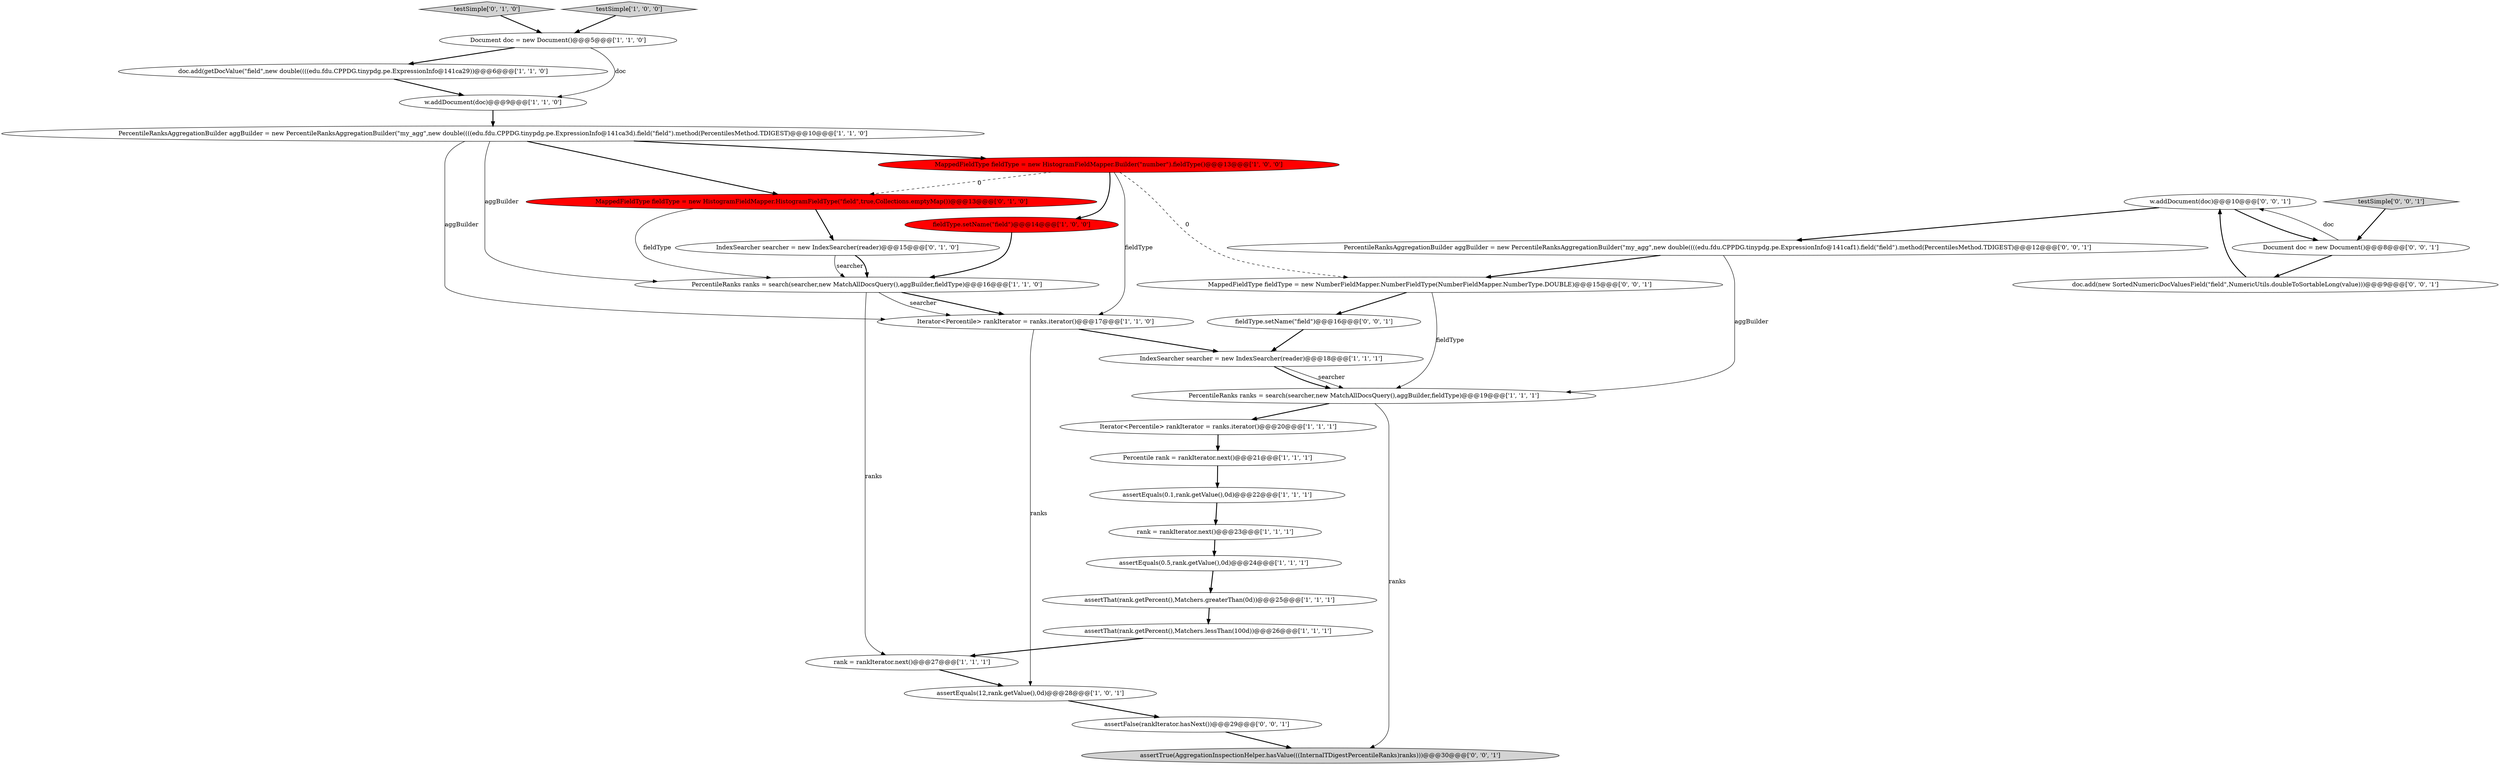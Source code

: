 digraph {
14 [style = filled, label = "doc.add(getDocValue(\"field\",new double((((edu.fdu.CPPDG.tinypdg.pe.ExpressionInfo@141ca29))@@@6@@@['1', '1', '0']", fillcolor = white, shape = ellipse image = "AAA0AAABBB1BBB"];
0 [style = filled, label = "w.addDocument(doc)@@@9@@@['1', '1', '0']", fillcolor = white, shape = ellipse image = "AAA0AAABBB1BBB"];
22 [style = filled, label = "testSimple['0', '1', '0']", fillcolor = lightgray, shape = diamond image = "AAA0AAABBB2BBB"];
24 [style = filled, label = "fieldType.setName(\"field\")@@@16@@@['0', '0', '1']", fillcolor = white, shape = ellipse image = "AAA0AAABBB3BBB"];
30 [style = filled, label = "doc.add(new SortedNumericDocValuesField(\"field\",NumericUtils.doubleToSortableLong(value)))@@@9@@@['0', '0', '1']", fillcolor = white, shape = ellipse image = "AAA0AAABBB3BBB"];
1 [style = filled, label = "PercentileRanksAggregationBuilder aggBuilder = new PercentileRanksAggregationBuilder(\"my_agg\",new double((((edu.fdu.CPPDG.tinypdg.pe.ExpressionInfo@141ca3d).field(\"field\").method(PercentilesMethod.TDIGEST)@@@10@@@['1', '1', '0']", fillcolor = white, shape = ellipse image = "AAA0AAABBB1BBB"];
16 [style = filled, label = "Document doc = new Document()@@@5@@@['1', '1', '0']", fillcolor = white, shape = ellipse image = "AAA0AAABBB1BBB"];
18 [style = filled, label = "PercentileRanks ranks = search(searcher,new MatchAllDocsQuery(),aggBuilder,fieldType)@@@16@@@['1', '1', '0']", fillcolor = white, shape = ellipse image = "AAA0AAABBB1BBB"];
20 [style = filled, label = "IndexSearcher searcher = new IndexSearcher(reader)@@@15@@@['0', '1', '0']", fillcolor = white, shape = ellipse image = "AAA0AAABBB2BBB"];
3 [style = filled, label = "assertEquals(12,rank.getValue(),0d)@@@28@@@['1', '0', '1']", fillcolor = white, shape = ellipse image = "AAA0AAABBB1BBB"];
23 [style = filled, label = "testSimple['0', '0', '1']", fillcolor = lightgray, shape = diamond image = "AAA0AAABBB3BBB"];
6 [style = filled, label = "Iterator<Percentile> rankIterator = ranks.iterator()@@@17@@@['1', '1', '0']", fillcolor = white, shape = ellipse image = "AAA0AAABBB1BBB"];
29 [style = filled, label = "w.addDocument(doc)@@@10@@@['0', '0', '1']", fillcolor = white, shape = ellipse image = "AAA0AAABBB3BBB"];
13 [style = filled, label = "testSimple['1', '0', '0']", fillcolor = lightgray, shape = diamond image = "AAA0AAABBB1BBB"];
26 [style = filled, label = "MappedFieldType fieldType = new NumberFieldMapper.NumberFieldType(NumberFieldMapper.NumberType.DOUBLE)@@@15@@@['0', '0', '1']", fillcolor = white, shape = ellipse image = "AAA0AAABBB3BBB"];
27 [style = filled, label = "PercentileRanksAggregationBuilder aggBuilder = new PercentileRanksAggregationBuilder(\"my_agg\",new double((((edu.fdu.CPPDG.tinypdg.pe.ExpressionInfo@141caf1).field(\"field\").method(PercentilesMethod.TDIGEST)@@@12@@@['0', '0', '1']", fillcolor = white, shape = ellipse image = "AAA0AAABBB3BBB"];
21 [style = filled, label = "MappedFieldType fieldType = new HistogramFieldMapper.HistogramFieldType(\"field\",true,Collections.emptyMap())@@@13@@@['0', '1', '0']", fillcolor = red, shape = ellipse image = "AAA1AAABBB2BBB"];
31 [style = filled, label = "assertTrue(AggregationInspectionHelper.hasValue(((InternalTDigestPercentileRanks)ranks)))@@@30@@@['0', '0', '1']", fillcolor = lightgray, shape = ellipse image = "AAA0AAABBB3BBB"];
17 [style = filled, label = "fieldType.setName(\"field\")@@@14@@@['1', '0', '0']", fillcolor = red, shape = ellipse image = "AAA1AAABBB1BBB"];
9 [style = filled, label = "assertThat(rank.getPercent(),Matchers.lessThan(100d))@@@26@@@['1', '1', '1']", fillcolor = white, shape = ellipse image = "AAA0AAABBB1BBB"];
5 [style = filled, label = "rank = rankIterator.next()@@@27@@@['1', '1', '1']", fillcolor = white, shape = ellipse image = "AAA0AAABBB1BBB"];
12 [style = filled, label = "PercentileRanks ranks = search(searcher,new MatchAllDocsQuery(),aggBuilder,fieldType)@@@19@@@['1', '1', '1']", fillcolor = white, shape = ellipse image = "AAA0AAABBB1BBB"];
8 [style = filled, label = "IndexSearcher searcher = new IndexSearcher(reader)@@@18@@@['1', '1', '1']", fillcolor = white, shape = ellipse image = "AAA0AAABBB1BBB"];
28 [style = filled, label = "Document doc = new Document()@@@8@@@['0', '0', '1']", fillcolor = white, shape = ellipse image = "AAA0AAABBB3BBB"];
7 [style = filled, label = "assertEquals(0.5,rank.getValue(),0d)@@@24@@@['1', '1', '1']", fillcolor = white, shape = ellipse image = "AAA0AAABBB1BBB"];
10 [style = filled, label = "Iterator<Percentile> rankIterator = ranks.iterator()@@@20@@@['1', '1', '1']", fillcolor = white, shape = ellipse image = "AAA0AAABBB1BBB"];
19 [style = filled, label = "Percentile rank = rankIterator.next()@@@21@@@['1', '1', '1']", fillcolor = white, shape = ellipse image = "AAA0AAABBB1BBB"];
2 [style = filled, label = "assertEquals(0.1,rank.getValue(),0d)@@@22@@@['1', '1', '1']", fillcolor = white, shape = ellipse image = "AAA0AAABBB1BBB"];
4 [style = filled, label = "assertThat(rank.getPercent(),Matchers.greaterThan(0d))@@@25@@@['1', '1', '1']", fillcolor = white, shape = ellipse image = "AAA0AAABBB1BBB"];
11 [style = filled, label = "MappedFieldType fieldType = new HistogramFieldMapper.Builder(\"number\").fieldType()@@@13@@@['1', '0', '0']", fillcolor = red, shape = ellipse image = "AAA1AAABBB1BBB"];
25 [style = filled, label = "assertFalse(rankIterator.hasNext())@@@29@@@['0', '0', '1']", fillcolor = white, shape = ellipse image = "AAA0AAABBB3BBB"];
15 [style = filled, label = "rank = rankIterator.next()@@@23@@@['1', '1', '1']", fillcolor = white, shape = ellipse image = "AAA0AAABBB1BBB"];
5->3 [style = bold, label=""];
4->9 [style = bold, label=""];
27->12 [style = solid, label="aggBuilder"];
15->7 [style = bold, label=""];
28->30 [style = bold, label=""];
21->18 [style = solid, label="fieldType"];
22->16 [style = bold, label=""];
3->25 [style = bold, label=""];
20->18 [style = solid, label="searcher"];
10->19 [style = bold, label=""];
11->26 [style = dashed, label="0"];
1->6 [style = solid, label="aggBuilder"];
19->2 [style = bold, label=""];
7->4 [style = bold, label=""];
26->24 [style = bold, label=""];
13->16 [style = bold, label=""];
30->29 [style = bold, label=""];
28->29 [style = solid, label="doc"];
1->11 [style = bold, label=""];
25->31 [style = bold, label=""];
29->28 [style = bold, label=""];
23->28 [style = bold, label=""];
20->18 [style = bold, label=""];
29->27 [style = bold, label=""];
12->10 [style = bold, label=""];
6->3 [style = solid, label="ranks"];
21->20 [style = bold, label=""];
1->18 [style = solid, label="aggBuilder"];
18->5 [style = solid, label="ranks"];
14->0 [style = bold, label=""];
18->6 [style = bold, label=""];
18->6 [style = solid, label="searcher"];
12->31 [style = solid, label="ranks"];
1->21 [style = bold, label=""];
0->1 [style = bold, label=""];
26->12 [style = solid, label="fieldType"];
2->15 [style = bold, label=""];
6->8 [style = bold, label=""];
9->5 [style = bold, label=""];
11->17 [style = bold, label=""];
16->14 [style = bold, label=""];
8->12 [style = solid, label="searcher"];
24->8 [style = bold, label=""];
11->6 [style = solid, label="fieldType"];
16->0 [style = solid, label="doc"];
8->12 [style = bold, label=""];
17->18 [style = bold, label=""];
27->26 [style = bold, label=""];
11->21 [style = dashed, label="0"];
}
